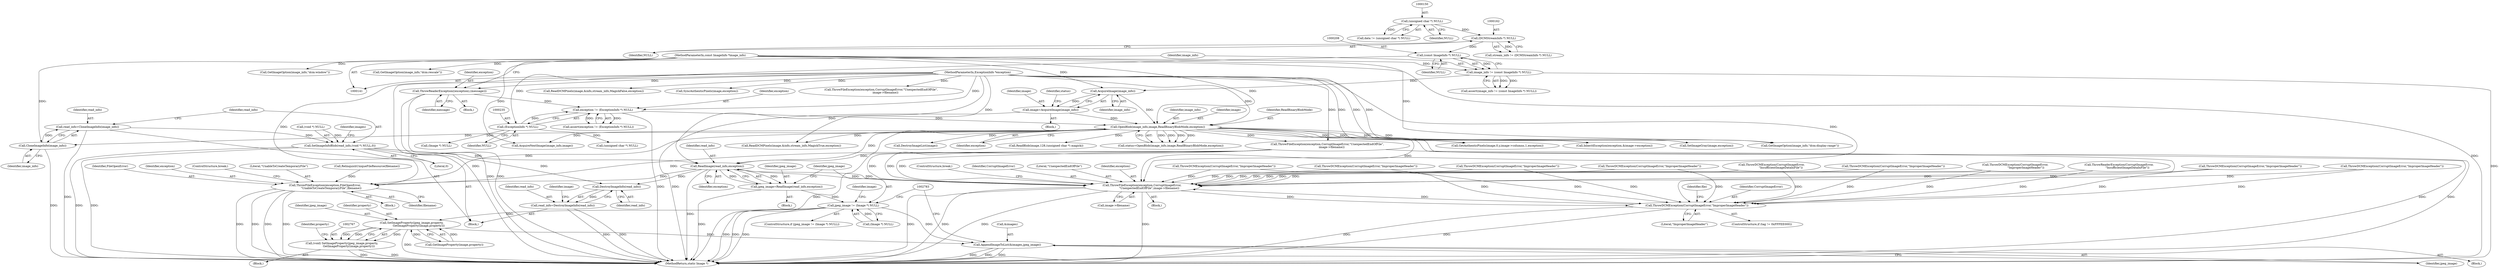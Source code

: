 digraph "0_ImageMagick_9f375e7080a2c1044cd546854d0548b4bfb429d0@API" {
"1002590" [label="(Call,read_info=CloneImageInfo(image_info))"];
"1002592" [label="(Call,CloneImageInfo(image_info))"];
"1000249" [label="(Call,OpenBlob(image_info,image,ReadBinaryBlobMode,exception))"];
"1000245" [label="(Call,AcquireImage(image_info))"];
"1000205" [label="(Call,image_info != (const ImageInfo *) NULL)"];
"1000142" [label="(MethodParameterIn,const ImageInfo *image_info)"];
"1000207" [label="(Call,(const ImageInfo *) NULL)"];
"1000161" [label="(Call,(DCMStreamInfo *) NULL)"];
"1000149" [label="(Call,(unsigned char *) NULL)"];
"1000243" [label="(Call,image=AcquireImage(image_info))"];
"1000232" [label="(Call,exception != (ExceptionInfo *) NULL)"];
"1000170" [label="(Call,ThrowReaderException((exception),(message)))"];
"1000143" [label="(MethodParameterIn,ExceptionInfo *exception)"];
"1000234" [label="(Call,(ExceptionInfo *) NULL)"];
"1002594" [label="(Call,SetImageInfoBlob(read_info,(void *) NULL,0))"];
"1002743" [label="(Call,ReadImage(read_info,exception))"];
"1002678" [label="(Call,ThrowFileException(exception,FileOpenError,\n              \"UnableToCreateTemporaryFile\",filename))"];
"1002700" [label="(Call,ThrowFileException(exception,CorruptImageError,\n                \"UnexpectedEndOfFile\",image->filename))"];
"1002645" [label="(Call,ThrowDCMException(CorruptImageError,\"ImproperImageHeader\"))"];
"1002741" [label="(Call,jpeg_image=ReadImage(read_info,exception))"];
"1002747" [label="(Call,jpeg_image != (Image *) NULL)"];
"1002768" [label="(Call,SetImageProperty(jpeg_image,property,\n                GetImageProperty(image,property)))"];
"1002766" [label="(Call,(void) SetImageProperty(jpeg_image,property,\n                GetImageProperty(image,property)))"];
"1002778" [label="(Call,AppendImageToList(&images,jpeg_image))"];
"1002788" [label="(Call,DestroyImageInfo(read_info))"];
"1002786" [label="(Call,read_info=DestroyImageInfo(read_info))"];
"1002601" [label="(Identifier,images)"];
"1001152" [label="(Call,ThrowDCMException(CorruptImageError,\n                     \"InsufficientImageDataInFile\"))"];
"1000246" [label="(Identifier,image_info)"];
"1003695" [label="(Call,GetImageOption(image_info,\"dcm:window\"))"];
"1000244" [label="(Identifier,image)"];
"1000249" [label="(Call,OpenBlob(image_info,image,ReadBinaryBlobMode,exception))"];
"1002683" [label="(ControlStructure,break;)"];
"1002591" [label="(Identifier,read_info)"];
"1002766" [label="(Call,(void) SetImageProperty(jpeg_image,property,\n                GetImageProperty(image,property)))"];
"1000142" [label="(MethodParameterIn,const ImageInfo *image_info)"];
"1002593" [label="(Identifier,image_info)"];
"1000710" [label="(Call,ThrowDCMException(CorruptImageError,\"ImproperImageHeader\"))"];
"1002747" [label="(Call,jpeg_image != (Image *) NULL)"];
"1002647" [label="(Literal,\"ImproperImageHeader\")"];
"1002744" [label="(Identifier,read_info)"];
"1000251" [label="(Identifier,image)"];
"1003062" [label="(Call,InheritException(exception,&image->exception))"];
"1002699" [label="(Block,)"];
"1001614" [label="(Call,ThrowDCMException(CorruptImageError,\"ImproperImageHeader\"))"];
"1003778" [label="(Call,ReadDCMPixels(image,&info,stream_info,MagickTrue,exception))"];
"1002703" [label="(Literal,\"UnexpectedEndOfFile\")"];
"1002768" [label="(Call,SetImageProperty(jpeg_image,property,\n                GetImageProperty(image,property)))"];
"1002590" [label="(Call,read_info=CloneImageInfo(image_info))"];
"1003742" [label="(Call,GetImageOption(image_info,\"dcm:rescale\"))"];
"1000145" [label="(Block,)"];
"1002701" [label="(Identifier,exception)"];
"1002461" [label="(Block,)"];
"1002791" [label="(Identifier,image)"];
"1000236" [label="(Identifier,NULL)"];
"1002594" [label="(Call,SetImageInfoBlob(read_info,(void *) NULL,0))"];
"1002704" [label="(Call,image->filename)"];
"1002707" [label="(ControlStructure,break;)"];
"1002646" [label="(Identifier,CorruptImageError)"];
"1001081" [label="(Call,ThrowReaderException(CorruptImageError,\n                   \"InsufficientImageDataInFile\"))"];
"1002775" [label="(Identifier,property)"];
"1002741" [label="(Call,jpeg_image=ReadImage(read_info,exception))"];
"1002781" [label="(Identifier,jpeg_image)"];
"1002786" [label="(Call,read_info=DestroyImageInfo(read_info))"];
"1003820" [label="(Call,ReadDCMPixels(image,&info,stream_info,MagickFalse,exception))"];
"1002595" [label="(Identifier,read_info)"];
"1000163" [label="(Identifier,NULL)"];
"1002700" [label="(Call,ThrowFileException(exception,CorruptImageError,\n                \"UnexpectedEndOfFile\",image->filename))"];
"1000261" [label="(Call,DestroyImageList(image))"];
"1003552" [label="(Call,GetAuthenticPixels(image,0,y,image->columns,1,exception))"];
"1003882" [label="(Call,AcquireNextImage(image_info,image))"];
"1002702" [label="(Identifier,CorruptImageError)"];
"1000233" [label="(Identifier,exception)"];
"1002787" [label="(Identifier,read_info)"];
"1000147" [label="(Call,data != (unsigned char *) NULL)"];
"1000232" [label="(Call,exception != (ExceptionInfo *) NULL)"];
"1002789" [label="(Identifier,read_info)"];
"1000209" [label="(Identifier,NULL)"];
"1002746" [label="(ControlStructure,if (jpeg_image != (Image *) NULL))"];
"1003637" [label="(Call,SyncAuthenticPixels(image,exception))"];
"1000252" [label="(Identifier,ReadBinaryBlobMode)"];
"1002754" [label="(Identifier,image)"];
"1002748" [label="(Identifier,jpeg_image)"];
"1002681" [label="(Literal,\"UnableToCreateTemporaryFile\")"];
"1000207" [label="(Call,(const ImageInfo *) NULL)"];
"1002673" [label="(Block,)"];
"1000204" [label="(Call,assert(image_info != (const ImageInfo *) NULL))"];
"1002412" [label="(Call,ThrowDCMException(CorruptImageError,\"ImproperImageHeader\"))"];
"1000234" [label="(Call,(ExceptionInfo *) NULL)"];
"1000171" [label="(Identifier,exception)"];
"1002596" [label="(Call,(void *) NULL)"];
"1000352" [label="(Call,ThrowDCMException(CorruptImageError,\"ImproperImageHeader\"))"];
"1000279" [label="(Call,(unsigned char *) NULL)"];
"1000250" [label="(Identifier,image_info)"];
"1000143" [label="(MethodParameterIn,ExceptionInfo *exception)"];
"1002680" [label="(Identifier,FileOpenError)"];
"1002771" [label="(Call,GetImageProperty(image,property))"];
"1000170" [label="(Call,ThrowReaderException((exception),(message)))"];
"1002614" [label="(Block,)"];
"1000253" [label="(Identifier,exception)"];
"1000619" [label="(Call,ThrowDCMException(CorruptImageError,\"ImproperImageHeader\"))"];
"1000151" [label="(Identifier,NULL)"];
"1000206" [label="(Identifier,image_info)"];
"1000309" [label="(Call,ReadBlob(image,128,(unsigned char *) magick))"];
"1000149" [label="(Call,(unsigned char *) NULL)"];
"1000231" [label="(Call,assert(exception != (ExceptionInfo *) NULL))"];
"1000248" [label="(Identifier,status)"];
"1002770" [label="(Identifier,property)"];
"1002592" [label="(Call,CloneImageInfo(image_info))"];
"1000243" [label="(Call,image=AcquireImage(image_info))"];
"1002778" [label="(Call,AppendImageToList(&images,jpeg_image))"];
"1002743" [label="(Call,ReadImage(read_info,exception))"];
"1002788" [label="(Call,DestroyImageInfo(read_info))"];
"1000144" [label="(Block,)"];
"1002779" [label="(Call,&images)"];
"1002749" [label="(Call,(Image *) NULL)"];
"1002769" [label="(Identifier,jpeg_image)"];
"1002641" [label="(ControlStructure,if (tag != 0xFFFEE000))"];
"1002682" [label="(Identifier,filename)"];
"1002745" [label="(Identifier,exception)"];
"1001338" [label="(Call,ThrowDCMException(CorruptImageError,\n                        \"ImproperImageHeader\"))"];
"1000319" [label="(Call,ThrowDCMException(CorruptImageError,\"ImproperImageHeader\"))"];
"1002752" [label="(Block,)"];
"1000161" [label="(Call,(DCMStreamInfo *) NULL)"];
"1001554" [label="(Call,ThrowDCMException(CorruptImageError,\"ImproperImageHeader\"))"];
"1002742" [label="(Identifier,jpeg_image)"];
"1002645" [label="(Call,ThrowDCMException(CorruptImageError,\"ImproperImageHeader\"))"];
"1004016" [label="(MethodReturn,static Image *)"];
"1002599" [label="(Literal,0)"];
"1002676" [label="(Call,RelinquishUniqueFileResource(filename))"];
"1003829" [label="(Call,SetImageGray(image,exception))"];
"1002678" [label="(Call,ThrowFileException(exception,FileOpenError,\n              \"UnableToCreateTemporaryFile\",filename))"];
"1002649" [label="(Identifier,file)"];
"1000247" [label="(Call,status=OpenBlob(image_info,image,ReadBinaryBlobMode,exception))"];
"1002396" [label="(Call,ThrowFileException(exception,CorruptImageError,\"UnexpectedEndOfFile\",\n          image->filename))"];
"1003672" [label="(Call,GetImageOption(image_info,\"dcm:display-range\"))"];
"1002679" [label="(Identifier,exception)"];
"1000264" [label="(Call,(Image *) NULL)"];
"1003844" [label="(Call,ThrowFileException(exception,CorruptImageError,\"UnexpectedEndOfFile\",\n          image->filename))"];
"1000159" [label="(Call,stream_info != (DCMStreamInfo *) NULL)"];
"1000245" [label="(Call,AcquireImage(image_info))"];
"1000205" [label="(Call,image_info != (const ImageInfo *) NULL)"];
"1000172" [label="(Identifier,message)"];
"1002765" [label="(Block,)"];
"1002590" -> "1002461"  [label="AST: "];
"1002590" -> "1002592"  [label="CFG: "];
"1002591" -> "1002590"  [label="AST: "];
"1002592" -> "1002590"  [label="AST: "];
"1002595" -> "1002590"  [label="CFG: "];
"1002590" -> "1004016"  [label="DDG: "];
"1002592" -> "1002590"  [label="DDG: "];
"1002590" -> "1002594"  [label="DDG: "];
"1002592" -> "1002593"  [label="CFG: "];
"1002593" -> "1002592"  [label="AST: "];
"1002592" -> "1004016"  [label="DDG: "];
"1000249" -> "1002592"  [label="DDG: "];
"1000142" -> "1002592"  [label="DDG: "];
"1000249" -> "1000247"  [label="AST: "];
"1000249" -> "1000253"  [label="CFG: "];
"1000250" -> "1000249"  [label="AST: "];
"1000251" -> "1000249"  [label="AST: "];
"1000252" -> "1000249"  [label="AST: "];
"1000253" -> "1000249"  [label="AST: "];
"1000247" -> "1000249"  [label="CFG: "];
"1000249" -> "1004016"  [label="DDG: "];
"1000249" -> "1004016"  [label="DDG: "];
"1000249" -> "1004016"  [label="DDG: "];
"1000249" -> "1000247"  [label="DDG: "];
"1000249" -> "1000247"  [label="DDG: "];
"1000249" -> "1000247"  [label="DDG: "];
"1000249" -> "1000247"  [label="DDG: "];
"1000245" -> "1000249"  [label="DDG: "];
"1000142" -> "1000249"  [label="DDG: "];
"1000243" -> "1000249"  [label="DDG: "];
"1000232" -> "1000249"  [label="DDG: "];
"1000143" -> "1000249"  [label="DDG: "];
"1000249" -> "1000261"  [label="DDG: "];
"1000249" -> "1000309"  [label="DDG: "];
"1000249" -> "1002396"  [label="DDG: "];
"1000249" -> "1002678"  [label="DDG: "];
"1000249" -> "1002700"  [label="DDG: "];
"1000249" -> "1002743"  [label="DDG: "];
"1000249" -> "1003062"  [label="DDG: "];
"1000249" -> "1003552"  [label="DDG: "];
"1000249" -> "1003672"  [label="DDG: "];
"1000249" -> "1003778"  [label="DDG: "];
"1000249" -> "1003829"  [label="DDG: "];
"1000249" -> "1003882"  [label="DDG: "];
"1000245" -> "1000243"  [label="AST: "];
"1000245" -> "1000246"  [label="CFG: "];
"1000246" -> "1000245"  [label="AST: "];
"1000243" -> "1000245"  [label="CFG: "];
"1000245" -> "1000243"  [label="DDG: "];
"1000205" -> "1000245"  [label="DDG: "];
"1000142" -> "1000245"  [label="DDG: "];
"1000205" -> "1000204"  [label="AST: "];
"1000205" -> "1000207"  [label="CFG: "];
"1000206" -> "1000205"  [label="AST: "];
"1000207" -> "1000205"  [label="AST: "];
"1000204" -> "1000205"  [label="CFG: "];
"1000205" -> "1004016"  [label="DDG: "];
"1000205" -> "1000204"  [label="DDG: "];
"1000205" -> "1000204"  [label="DDG: "];
"1000142" -> "1000205"  [label="DDG: "];
"1000207" -> "1000205"  [label="DDG: "];
"1000142" -> "1000141"  [label="AST: "];
"1000142" -> "1004016"  [label="DDG: "];
"1000142" -> "1003672"  [label="DDG: "];
"1000142" -> "1003695"  [label="DDG: "];
"1000142" -> "1003742"  [label="DDG: "];
"1000142" -> "1003882"  [label="DDG: "];
"1000207" -> "1000209"  [label="CFG: "];
"1000208" -> "1000207"  [label="AST: "];
"1000209" -> "1000207"  [label="AST: "];
"1000161" -> "1000207"  [label="DDG: "];
"1000207" -> "1000234"  [label="DDG: "];
"1000161" -> "1000159"  [label="AST: "];
"1000161" -> "1000163"  [label="CFG: "];
"1000162" -> "1000161"  [label="AST: "];
"1000163" -> "1000161"  [label="AST: "];
"1000159" -> "1000161"  [label="CFG: "];
"1000161" -> "1000159"  [label="DDG: "];
"1000149" -> "1000161"  [label="DDG: "];
"1000149" -> "1000147"  [label="AST: "];
"1000149" -> "1000151"  [label="CFG: "];
"1000150" -> "1000149"  [label="AST: "];
"1000151" -> "1000149"  [label="AST: "];
"1000147" -> "1000149"  [label="CFG: "];
"1000149" -> "1000147"  [label="DDG: "];
"1000243" -> "1000144"  [label="AST: "];
"1000244" -> "1000243"  [label="AST: "];
"1000248" -> "1000243"  [label="CFG: "];
"1000243" -> "1004016"  [label="DDG: "];
"1000232" -> "1000231"  [label="AST: "];
"1000232" -> "1000234"  [label="CFG: "];
"1000233" -> "1000232"  [label="AST: "];
"1000234" -> "1000232"  [label="AST: "];
"1000231" -> "1000232"  [label="CFG: "];
"1000232" -> "1004016"  [label="DDG: "];
"1000232" -> "1000231"  [label="DDG: "];
"1000232" -> "1000231"  [label="DDG: "];
"1000170" -> "1000232"  [label="DDG: "];
"1000143" -> "1000232"  [label="DDG: "];
"1000234" -> "1000232"  [label="DDG: "];
"1000170" -> "1000145"  [label="AST: "];
"1000170" -> "1000172"  [label="CFG: "];
"1000171" -> "1000170"  [label="AST: "];
"1000172" -> "1000170"  [label="AST: "];
"1000206" -> "1000170"  [label="CFG: "];
"1000170" -> "1004016"  [label="DDG: "];
"1000170" -> "1004016"  [label="DDG: "];
"1000143" -> "1000170"  [label="DDG: "];
"1000143" -> "1000141"  [label="AST: "];
"1000143" -> "1004016"  [label="DDG: "];
"1000143" -> "1002396"  [label="DDG: "];
"1000143" -> "1002678"  [label="DDG: "];
"1000143" -> "1002700"  [label="DDG: "];
"1000143" -> "1002743"  [label="DDG: "];
"1000143" -> "1003062"  [label="DDG: "];
"1000143" -> "1003552"  [label="DDG: "];
"1000143" -> "1003637"  [label="DDG: "];
"1000143" -> "1003778"  [label="DDG: "];
"1000143" -> "1003820"  [label="DDG: "];
"1000143" -> "1003829"  [label="DDG: "];
"1000143" -> "1003844"  [label="DDG: "];
"1000234" -> "1000236"  [label="CFG: "];
"1000235" -> "1000234"  [label="AST: "];
"1000236" -> "1000234"  [label="AST: "];
"1000234" -> "1000264"  [label="DDG: "];
"1000234" -> "1000279"  [label="DDG: "];
"1002594" -> "1002461"  [label="AST: "];
"1002594" -> "1002599"  [label="CFG: "];
"1002595" -> "1002594"  [label="AST: "];
"1002596" -> "1002594"  [label="AST: "];
"1002599" -> "1002594"  [label="AST: "];
"1002601" -> "1002594"  [label="CFG: "];
"1002594" -> "1004016"  [label="DDG: "];
"1002594" -> "1004016"  [label="DDG: "];
"1002596" -> "1002594"  [label="DDG: "];
"1002594" -> "1002743"  [label="DDG: "];
"1002594" -> "1002788"  [label="DDG: "];
"1002743" -> "1002741"  [label="AST: "];
"1002743" -> "1002745"  [label="CFG: "];
"1002744" -> "1002743"  [label="AST: "];
"1002745" -> "1002743"  [label="AST: "];
"1002741" -> "1002743"  [label="CFG: "];
"1002743" -> "1004016"  [label="DDG: "];
"1002743" -> "1002678"  [label="DDG: "];
"1002743" -> "1002700"  [label="DDG: "];
"1002743" -> "1002741"  [label="DDG: "];
"1002743" -> "1002741"  [label="DDG: "];
"1002700" -> "1002743"  [label="DDG: "];
"1002396" -> "1002743"  [label="DDG: "];
"1002743" -> "1002788"  [label="DDG: "];
"1002678" -> "1002673"  [label="AST: "];
"1002678" -> "1002682"  [label="CFG: "];
"1002679" -> "1002678"  [label="AST: "];
"1002680" -> "1002678"  [label="AST: "];
"1002681" -> "1002678"  [label="AST: "];
"1002682" -> "1002678"  [label="AST: "];
"1002683" -> "1002678"  [label="CFG: "];
"1002678" -> "1004016"  [label="DDG: "];
"1002678" -> "1004016"  [label="DDG: "];
"1002678" -> "1004016"  [label="DDG: "];
"1002678" -> "1004016"  [label="DDG: "];
"1002396" -> "1002678"  [label="DDG: "];
"1002676" -> "1002678"  [label="DDG: "];
"1002700" -> "1002699"  [label="AST: "];
"1002700" -> "1002704"  [label="CFG: "];
"1002701" -> "1002700"  [label="AST: "];
"1002702" -> "1002700"  [label="AST: "];
"1002703" -> "1002700"  [label="AST: "];
"1002704" -> "1002700"  [label="AST: "];
"1002707" -> "1002700"  [label="CFG: "];
"1002700" -> "1004016"  [label="DDG: "];
"1002700" -> "1004016"  [label="DDG: "];
"1002700" -> "1004016"  [label="DDG: "];
"1002700" -> "1004016"  [label="DDG: "];
"1002700" -> "1002645"  [label="DDG: "];
"1002396" -> "1002700"  [label="DDG: "];
"1002396" -> "1002700"  [label="DDG: "];
"1002396" -> "1002700"  [label="DDG: "];
"1000710" -> "1002700"  [label="DDG: "];
"1002645" -> "1002700"  [label="DDG: "];
"1001614" -> "1002700"  [label="DDG: "];
"1000352" -> "1002700"  [label="DDG: "];
"1001152" -> "1002700"  [label="DDG: "];
"1001338" -> "1002700"  [label="DDG: "];
"1002412" -> "1002700"  [label="DDG: "];
"1000319" -> "1002700"  [label="DDG: "];
"1000619" -> "1002700"  [label="DDG: "];
"1001081" -> "1002700"  [label="DDG: "];
"1001554" -> "1002700"  [label="DDG: "];
"1002645" -> "1002641"  [label="AST: "];
"1002645" -> "1002647"  [label="CFG: "];
"1002646" -> "1002645"  [label="AST: "];
"1002647" -> "1002645"  [label="AST: "];
"1002649" -> "1002645"  [label="CFG: "];
"1002645" -> "1004016"  [label="DDG: "];
"1002645" -> "1004016"  [label="DDG: "];
"1000710" -> "1002645"  [label="DDG: "];
"1001614" -> "1002645"  [label="DDG: "];
"1000352" -> "1002645"  [label="DDG: "];
"1001152" -> "1002645"  [label="DDG: "];
"1001338" -> "1002645"  [label="DDG: "];
"1002412" -> "1002645"  [label="DDG: "];
"1000319" -> "1002645"  [label="DDG: "];
"1000619" -> "1002645"  [label="DDG: "];
"1001081" -> "1002645"  [label="DDG: "];
"1001554" -> "1002645"  [label="DDG: "];
"1002396" -> "1002645"  [label="DDG: "];
"1002741" -> "1002614"  [label="AST: "];
"1002742" -> "1002741"  [label="AST: "];
"1002748" -> "1002741"  [label="CFG: "];
"1002741" -> "1004016"  [label="DDG: "];
"1002741" -> "1002747"  [label="DDG: "];
"1002747" -> "1002746"  [label="AST: "];
"1002747" -> "1002749"  [label="CFG: "];
"1002748" -> "1002747"  [label="AST: "];
"1002749" -> "1002747"  [label="AST: "];
"1002754" -> "1002747"  [label="CFG: "];
"1002783" -> "1002747"  [label="CFG: "];
"1002747" -> "1004016"  [label="DDG: "];
"1002747" -> "1004016"  [label="DDG: "];
"1002747" -> "1004016"  [label="DDG: "];
"1002749" -> "1002747"  [label="DDG: "];
"1002747" -> "1002768"  [label="DDG: "];
"1002747" -> "1002778"  [label="DDG: "];
"1002768" -> "1002766"  [label="AST: "];
"1002768" -> "1002771"  [label="CFG: "];
"1002769" -> "1002768"  [label="AST: "];
"1002770" -> "1002768"  [label="AST: "];
"1002771" -> "1002768"  [label="AST: "];
"1002766" -> "1002768"  [label="CFG: "];
"1002768" -> "1004016"  [label="DDG: "];
"1002768" -> "1002766"  [label="DDG: "];
"1002768" -> "1002766"  [label="DDG: "];
"1002768" -> "1002766"  [label="DDG: "];
"1002771" -> "1002768"  [label="DDG: "];
"1002771" -> "1002768"  [label="DDG: "];
"1002768" -> "1002778"  [label="DDG: "];
"1002766" -> "1002765"  [label="AST: "];
"1002767" -> "1002766"  [label="AST: "];
"1002775" -> "1002766"  [label="CFG: "];
"1002766" -> "1004016"  [label="DDG: "];
"1002766" -> "1004016"  [label="DDG: "];
"1002778" -> "1002752"  [label="AST: "];
"1002778" -> "1002781"  [label="CFG: "];
"1002779" -> "1002778"  [label="AST: "];
"1002781" -> "1002778"  [label="AST: "];
"1002783" -> "1002778"  [label="CFG: "];
"1002778" -> "1004016"  [label="DDG: "];
"1002778" -> "1004016"  [label="DDG: "];
"1002778" -> "1004016"  [label="DDG: "];
"1002788" -> "1002786"  [label="AST: "];
"1002788" -> "1002789"  [label="CFG: "];
"1002789" -> "1002788"  [label="AST: "];
"1002786" -> "1002788"  [label="CFG: "];
"1002788" -> "1002786"  [label="DDG: "];
"1002786" -> "1002461"  [label="AST: "];
"1002787" -> "1002786"  [label="AST: "];
"1002791" -> "1002786"  [label="CFG: "];
"1002786" -> "1004016"  [label="DDG: "];
"1002786" -> "1004016"  [label="DDG: "];
}
